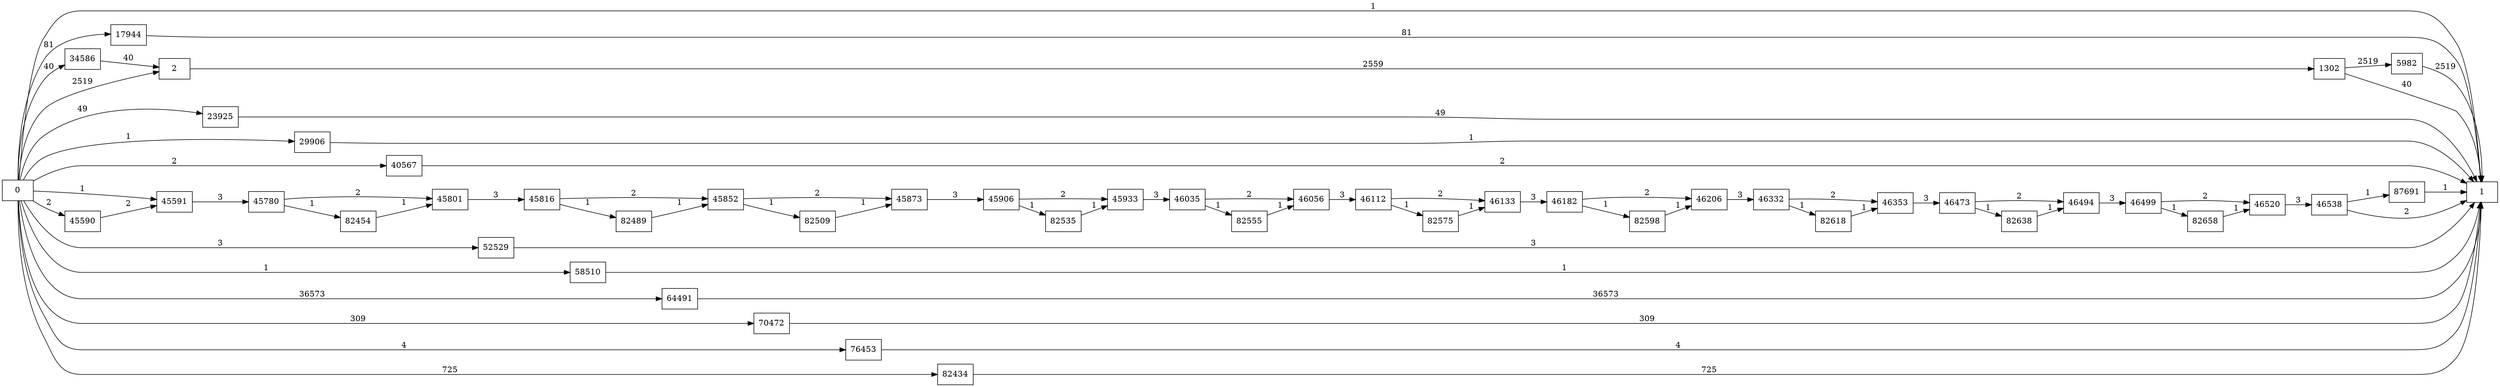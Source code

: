 digraph {
	graph [rankdir=LR]
	node [shape=rectangle]
	2 -> 1302 [label=2559]
	1302 -> 1 [label=40]
	1302 -> 5982 [label=2519]
	5982 -> 1 [label=2519]
	17944 -> 1 [label=81]
	23925 -> 1 [label=49]
	29906 -> 1 [label=1]
	34586 -> 2 [label=40]
	40567 -> 1 [label=2]
	45590 -> 45591 [label=2]
	45591 -> 45780 [label=3]
	45780 -> 45801 [label=2]
	45780 -> 82454 [label=1]
	45801 -> 45816 [label=3]
	45816 -> 45852 [label=2]
	45816 -> 82489 [label=1]
	45852 -> 45873 [label=2]
	45852 -> 82509 [label=1]
	45873 -> 45906 [label=3]
	45906 -> 45933 [label=2]
	45906 -> 82535 [label=1]
	45933 -> 46035 [label=3]
	46035 -> 46056 [label=2]
	46035 -> 82555 [label=1]
	46056 -> 46112 [label=3]
	46112 -> 46133 [label=2]
	46112 -> 82575 [label=1]
	46133 -> 46182 [label=3]
	46182 -> 46206 [label=2]
	46182 -> 82598 [label=1]
	46206 -> 46332 [label=3]
	46332 -> 46353 [label=2]
	46332 -> 82618 [label=1]
	46353 -> 46473 [label=3]
	46473 -> 46494 [label=2]
	46473 -> 82638 [label=1]
	46494 -> 46499 [label=3]
	46499 -> 46520 [label=2]
	46499 -> 82658 [label=1]
	46520 -> 46538 [label=3]
	46538 -> 1 [label=2]
	46538 -> 87691 [label=1]
	52529 -> 1 [label=3]
	58510 -> 1 [label=1]
	64491 -> 1 [label=36573]
	70472 -> 1 [label=309]
	76453 -> 1 [label=4]
	82434 -> 1 [label=725]
	82454 -> 45801 [label=1]
	82489 -> 45852 [label=1]
	82509 -> 45873 [label=1]
	82535 -> 45933 [label=1]
	82555 -> 46056 [label=1]
	82575 -> 46133 [label=1]
	82598 -> 46206 [label=1]
	82618 -> 46353 [label=1]
	82638 -> 46494 [label=1]
	82658 -> 46520 [label=1]
	87691 -> 1 [label=1]
	0 -> 2 [label=2519]
	0 -> 45591 [label=1]
	0 -> 1 [label=1]
	0 -> 17944 [label=81]
	0 -> 23925 [label=49]
	0 -> 29906 [label=1]
	0 -> 34586 [label=40]
	0 -> 40567 [label=2]
	0 -> 45590 [label=2]
	0 -> 52529 [label=3]
	0 -> 58510 [label=1]
	0 -> 64491 [label=36573]
	0 -> 70472 [label=309]
	0 -> 76453 [label=4]
	0 -> 82434 [label=725]
}
